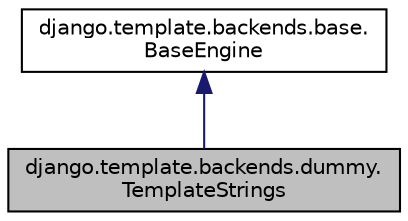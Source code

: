 digraph "django.template.backends.dummy.TemplateStrings"
{
 // LATEX_PDF_SIZE
  edge [fontname="Helvetica",fontsize="10",labelfontname="Helvetica",labelfontsize="10"];
  node [fontname="Helvetica",fontsize="10",shape=record];
  Node1 [label="django.template.backends.dummy.\lTemplateStrings",height=0.2,width=0.4,color="black", fillcolor="grey75", style="filled", fontcolor="black",tooltip=" "];
  Node2 -> Node1 [dir="back",color="midnightblue",fontsize="10",style="solid",fontname="Helvetica"];
  Node2 [label="django.template.backends.base.\lBaseEngine",height=0.2,width=0.4,color="black", fillcolor="white", style="filled",URL="$classdjango_1_1template_1_1backends_1_1base_1_1_base_engine.html",tooltip=" "];
}
